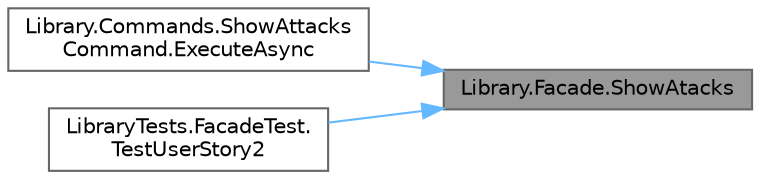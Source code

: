 digraph "Library.Facade.ShowAtacks"
{
 // INTERACTIVE_SVG=YES
 // LATEX_PDF_SIZE
  bgcolor="transparent";
  edge [fontname=Helvetica,fontsize=10,labelfontname=Helvetica,labelfontsize=10];
  node [fontname=Helvetica,fontsize=10,shape=box,height=0.2,width=0.4];
  rankdir="RL";
  Node1 [id="Node000001",label="Library.Facade.ShowAtacks",height=0.2,width=0.4,color="gray40", fillcolor="grey60", style="filled", fontcolor="black",tooltip="Historia de usuario 2: Muestra los ataques disponibles del Pokemon activo de un jugador."];
  Node1 -> Node2 [id="edge1_Node000001_Node000002",dir="back",color="steelblue1",style="solid",tooltip=" "];
  Node2 [id="Node000002",label="Library.Commands.ShowAttacks\lCommand.ExecuteAsync",height=0.2,width=0.4,color="grey40", fillcolor="white", style="filled",URL="$classLibrary_1_1Commands_1_1ShowAttacksCommand.html#a6466a9979baa930d14799d06cf2eb72a",tooltip="Muestra los ataques disponibles del Pokemon activo del jugador."];
  Node1 -> Node3 [id="edge2_Node000001_Node000003",dir="back",color="steelblue1",style="solid",tooltip=" "];
  Node3 [id="Node000003",label="LibraryTests.FacadeTest.\lTestUserStory2",height=0.2,width=0.4,color="grey40", fillcolor="white", style="filled",URL="$classLibraryTests_1_1FacadeTest.html#a486b36d23bdad6150c34d2bd3f3dced6",tooltip="Test de la historia de usuario 2."];
}
